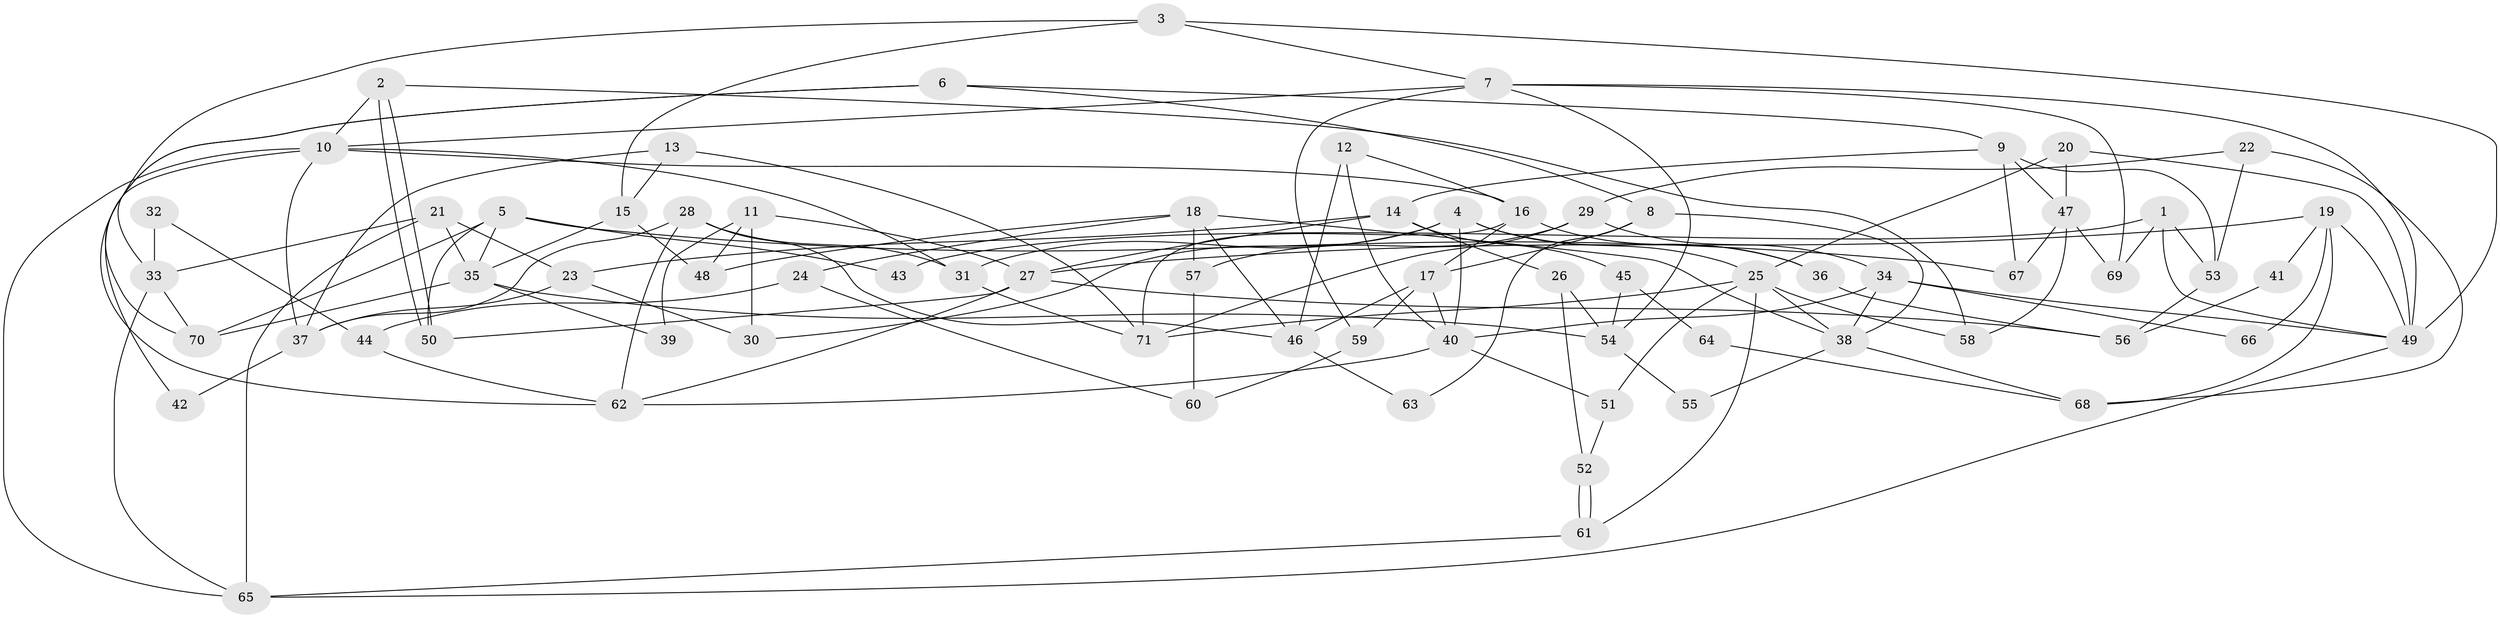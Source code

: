 // coarse degree distribution, {9: 0.09090909090909091, 4: 0.13636363636363635, 7: 0.18181818181818182, 6: 0.18181818181818182, 8: 0.09090909090909091, 10: 0.09090909090909091, 5: 0.09090909090909091, 3: 0.09090909090909091, 2: 0.045454545454545456}
// Generated by graph-tools (version 1.1) at 2025/37/03/04/25 23:37:10]
// undirected, 71 vertices, 142 edges
graph export_dot {
  node [color=gray90,style=filled];
  1;
  2;
  3;
  4;
  5;
  6;
  7;
  8;
  9;
  10;
  11;
  12;
  13;
  14;
  15;
  16;
  17;
  18;
  19;
  20;
  21;
  22;
  23;
  24;
  25;
  26;
  27;
  28;
  29;
  30;
  31;
  32;
  33;
  34;
  35;
  36;
  37;
  38;
  39;
  40;
  41;
  42;
  43;
  44;
  45;
  46;
  47;
  48;
  49;
  50;
  51;
  52;
  53;
  54;
  55;
  56;
  57;
  58;
  59;
  60;
  61;
  62;
  63;
  64;
  65;
  66;
  67;
  68;
  69;
  70;
  71;
  1 -- 69;
  1 -- 49;
  1 -- 43;
  1 -- 53;
  2 -- 10;
  2 -- 50;
  2 -- 50;
  2 -- 58;
  3 -- 7;
  3 -- 15;
  3 -- 33;
  3 -- 49;
  4 -- 31;
  4 -- 30;
  4 -- 25;
  4 -- 36;
  4 -- 40;
  5 -- 35;
  5 -- 70;
  5 -- 43;
  5 -- 50;
  5 -- 67;
  6 -- 9;
  6 -- 62;
  6 -- 8;
  6 -- 70;
  7 -- 54;
  7 -- 49;
  7 -- 10;
  7 -- 59;
  7 -- 69;
  8 -- 38;
  8 -- 17;
  8 -- 63;
  9 -- 53;
  9 -- 67;
  9 -- 14;
  9 -- 47;
  10 -- 65;
  10 -- 16;
  10 -- 31;
  10 -- 37;
  10 -- 42;
  11 -- 27;
  11 -- 48;
  11 -- 30;
  11 -- 39;
  12 -- 16;
  12 -- 40;
  12 -- 46;
  13 -- 71;
  13 -- 37;
  13 -- 15;
  14 -- 23;
  14 -- 26;
  14 -- 27;
  14 -- 45;
  15 -- 35;
  15 -- 48;
  16 -- 17;
  16 -- 36;
  16 -- 71;
  17 -- 40;
  17 -- 46;
  17 -- 59;
  18 -- 38;
  18 -- 46;
  18 -- 24;
  18 -- 48;
  18 -- 57;
  19 -- 68;
  19 -- 27;
  19 -- 41;
  19 -- 49;
  19 -- 66;
  20 -- 25;
  20 -- 49;
  20 -- 47;
  21 -- 65;
  21 -- 33;
  21 -- 23;
  21 -- 35;
  22 -- 53;
  22 -- 29;
  22 -- 68;
  23 -- 37;
  23 -- 30;
  24 -- 60;
  24 -- 44;
  25 -- 58;
  25 -- 38;
  25 -- 51;
  25 -- 61;
  25 -- 71;
  26 -- 52;
  26 -- 54;
  27 -- 50;
  27 -- 56;
  27 -- 62;
  28 -- 46;
  28 -- 31;
  28 -- 37;
  28 -- 62;
  29 -- 71;
  29 -- 34;
  29 -- 57;
  31 -- 71;
  32 -- 33;
  32 -- 44;
  33 -- 65;
  33 -- 70;
  34 -- 49;
  34 -- 40;
  34 -- 38;
  34 -- 66;
  35 -- 70;
  35 -- 39;
  35 -- 54;
  36 -- 56;
  37 -- 42;
  38 -- 55;
  38 -- 68;
  40 -- 62;
  40 -- 51;
  41 -- 56;
  44 -- 62;
  45 -- 54;
  45 -- 64;
  46 -- 63;
  47 -- 58;
  47 -- 67;
  47 -- 69;
  49 -- 65;
  51 -- 52;
  52 -- 61;
  52 -- 61;
  53 -- 56;
  54 -- 55;
  57 -- 60;
  59 -- 60;
  61 -- 65;
  64 -- 68;
}
